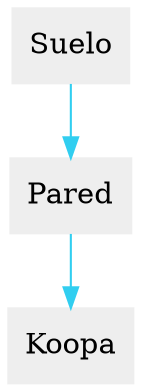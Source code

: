 digraph G
{
 node [shape=rectangule];
node [style=filled];
node [fillcolor="#EEEEEE"]
;node [color="#EEEEEE"]
edge [color="#31CEF0"]
Suelo;
Pared;
Koopa;
Suelo->Pared->Koopa;

}